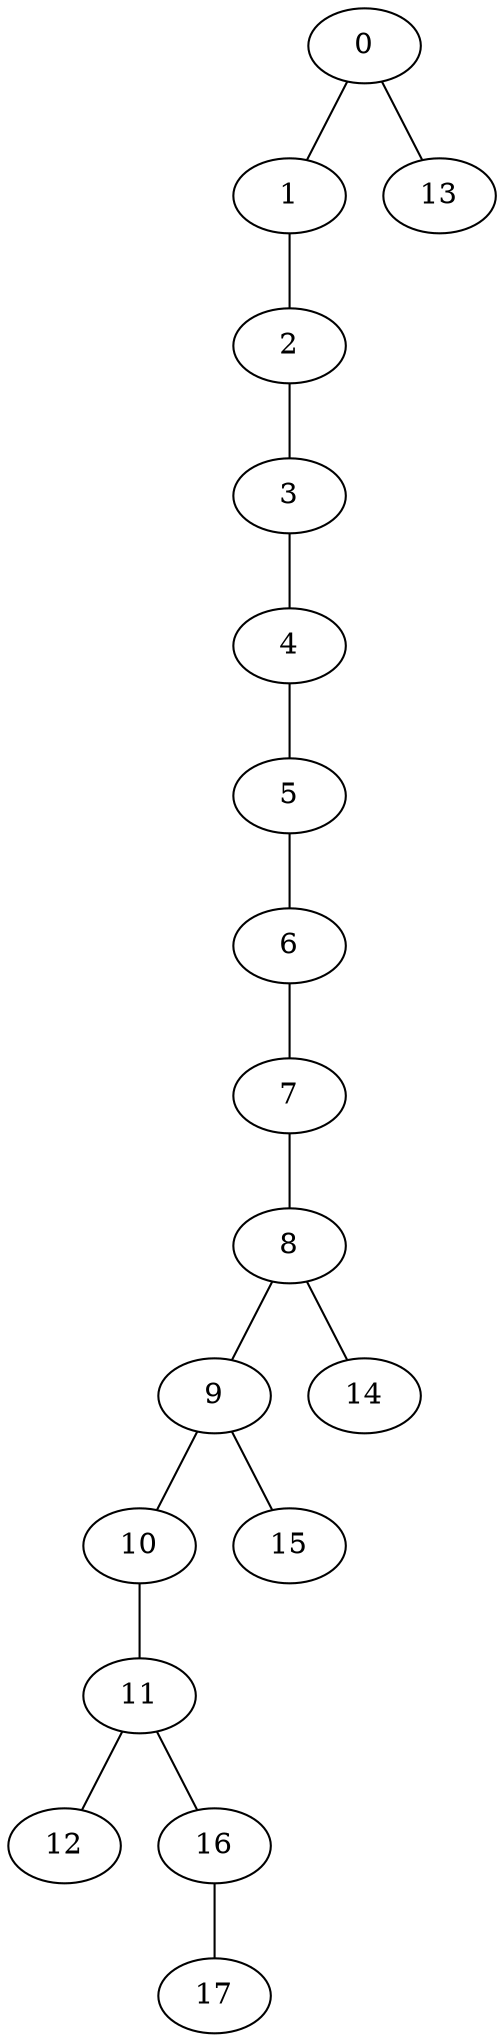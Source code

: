 graph g {0;1;2;3;4;5;6;7;8;9;10;11;12;13;14;15;16;17;0 -- 1;0 -- 13;1 -- 2;2 -- 3;3 -- 4;4 -- 5;5 -- 6;6 -- 7;7 -- 8;8 -- 9;8 -- 14;9 -- 10;9 -- 15;10 -- 11;11 -- 12;11 -- 16;16 -- 17;}